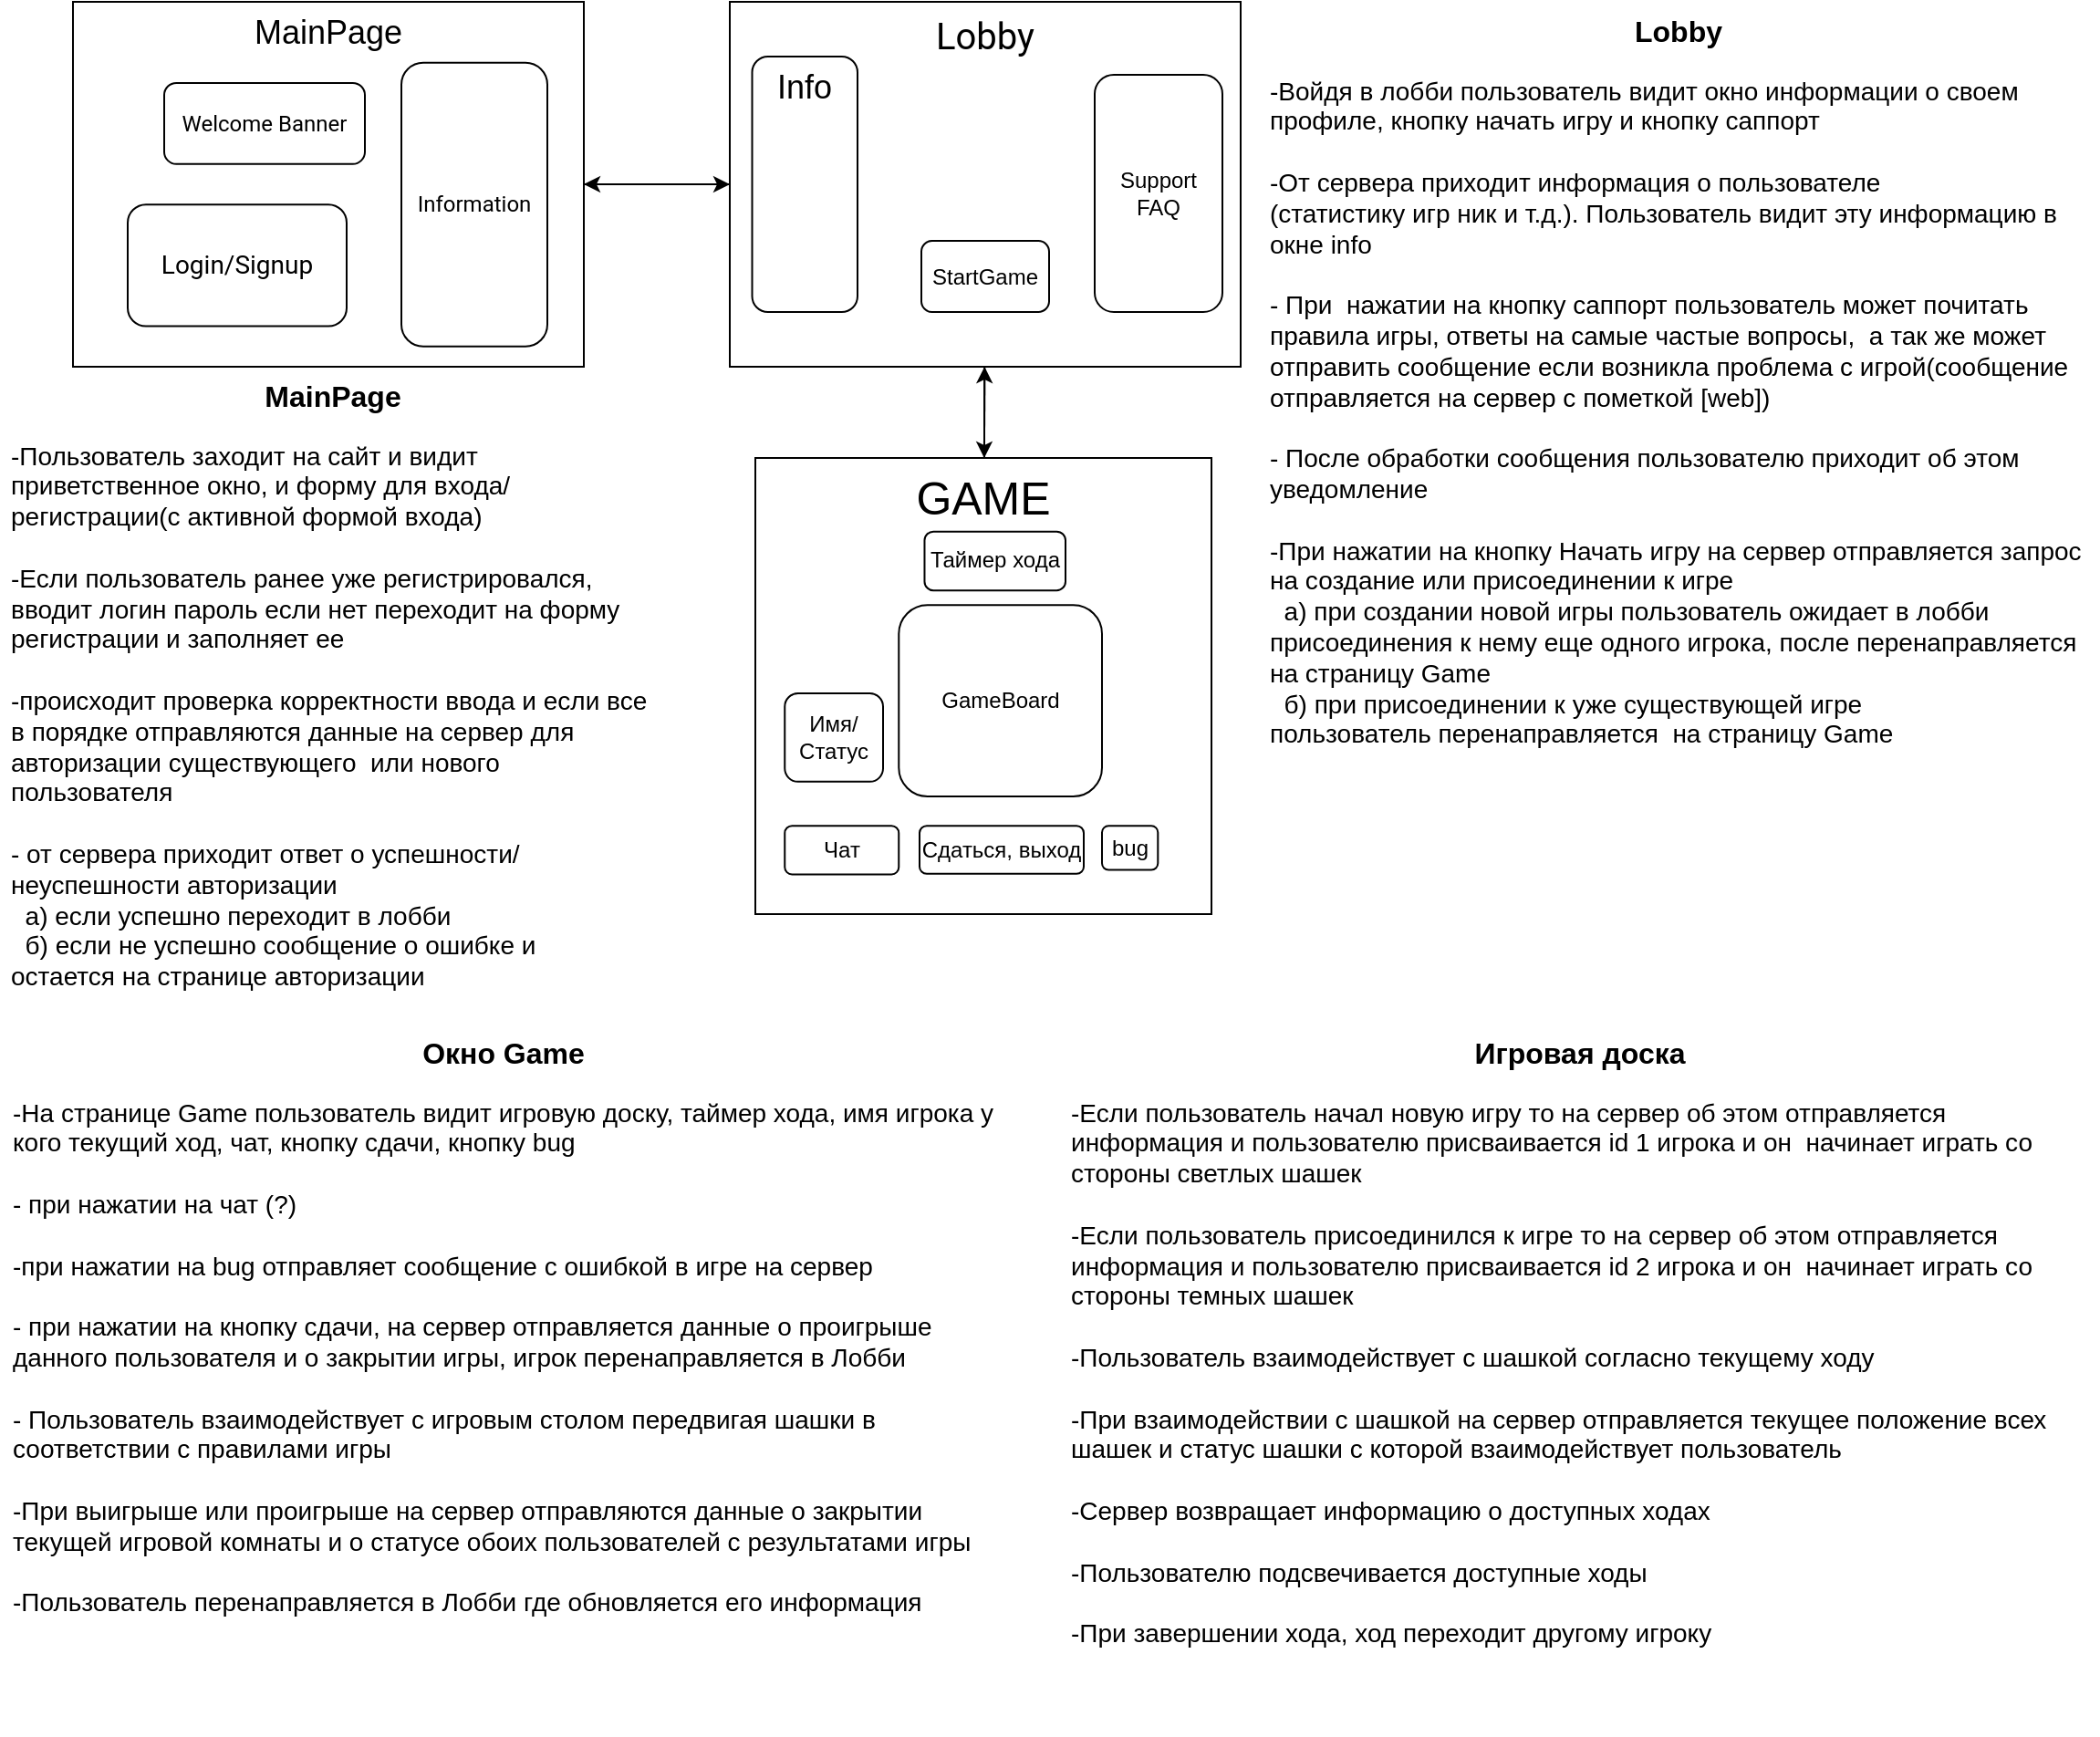 <mxfile version="24.2.3" type="github">
  <diagram name="Страница — 1" id="iXLhNjQU6RTocYc2TxfD">
    <mxGraphModel dx="2123" dy="1168" grid="1" gridSize="10" guides="1" tooltips="1" connect="1" arrows="1" fold="1" page="1" pageScale="1" pageWidth="827" pageHeight="1169" math="0" shadow="0">
      <root>
        <mxCell id="0" />
        <mxCell id="1" parent="0" />
        <mxCell id="qr8oWwxXvFvyaeT3T7vS-1" value="MainPage" style="rounded=0;whiteSpace=wrap;html=1;verticalAlign=top;fontSize=18;container=1;" parent="1" vertex="1">
          <mxGeometry x="40" y="40" width="280" height="200" as="geometry">
            <mxRectangle x="40" y="40" width="120" height="40" as="alternateBounds" />
          </mxGeometry>
        </mxCell>
        <mxCell id="qr8oWwxXvFvyaeT3T7vS-4" value="&lt;span style=&quot;box-sizing: inherit; font-family: Roboto, -apple-system, &amp;quot;apple color emoji&amp;quot;, BlinkMacSystemFont, &amp;quot;Segoe UI&amp;quot;, Roboto, Oxygen-Sans, Ubuntu, Cantarell, &amp;quot;Helvetica Neue&amp;quot;, sans-serif; font-size: 14px; text-align: start; white-space-collapse: preserve; background-color: rgb(255, 255, 255);&quot;&gt;Login/Signup&lt;/span&gt;" style="rounded=1;whiteSpace=wrap;html=1;" parent="qr8oWwxXvFvyaeT3T7vS-1" vertex="1">
          <mxGeometry x="30" y="111.111" width="120" height="66.667" as="geometry" />
        </mxCell>
        <mxCell id="qr8oWwxXvFvyaeT3T7vS-2" value="&lt;span style=&quot;box-sizing: inherit; font-family: Roboto, -apple-system, &amp;quot;apple color emoji&amp;quot;, BlinkMacSystemFont, &amp;quot;Segoe UI&amp;quot;, Roboto, Oxygen-Sans, Ubuntu, Cantarell, &amp;quot;Helvetica Neue&amp;quot;, sans-serif; font-size: 12px; text-align: start; white-space-collapse: preserve; background-color: rgb(255, 255, 255);&quot;&gt;Welcome Banner&lt;/span&gt;" style="rounded=1;whiteSpace=wrap;html=1;fontSize=12;" parent="qr8oWwxXvFvyaeT3T7vS-1" vertex="1">
          <mxGeometry x="50" y="44.444" width="110" height="44.444" as="geometry" />
        </mxCell>
        <mxCell id="qr8oWwxXvFvyaeT3T7vS-3" value="&lt;span style=&quot;box-sizing: inherit; font-family: Roboto, -apple-system, &amp;quot;apple color emoji&amp;quot;, BlinkMacSystemFont, &amp;quot;Segoe UI&amp;quot;, Roboto, Oxygen-Sans, Ubuntu, Cantarell, &amp;quot;Helvetica Neue&amp;quot;, sans-serif; text-align: start; white-space-collapse: preserve; background-color: rgb(255, 255, 255);&quot;&gt;Information&lt;/span&gt;" style="rounded=1;whiteSpace=wrap;html=1;" parent="qr8oWwxXvFvyaeT3T7vS-1" vertex="1">
          <mxGeometry x="180" y="33.333" width="80" height="155.556" as="geometry" />
        </mxCell>
        <mxCell id="qr8oWwxXvFvyaeT3T7vS-5" value="&lt;span style=&quot;box-sizing: inherit; font-family: Roboto, -apple-system, &amp;quot;apple color emoji&amp;quot;, BlinkMacSystemFont, &amp;quot;Segoe UI&amp;quot;, Roboto, Oxygen-Sans, Ubuntu, Cantarell, &amp;quot;Helvetica Neue&amp;quot;, sans-serif; font-size: 20px; text-align: start; white-space-collapse: preserve; background-color: rgb(255, 255, 255);&quot;&gt;Lobby&lt;/span&gt;" style="rounded=0;whiteSpace=wrap;html=1;verticalAlign=top;container=1;fontSize=20;" parent="1" vertex="1">
          <mxGeometry x="400" y="40" width="280" height="200" as="geometry" />
        </mxCell>
        <mxCell id="qr8oWwxXvFvyaeT3T7vS-6" value="StartGame" style="rounded=1;whiteSpace=wrap;html=1;" parent="qr8oWwxXvFvyaeT3T7vS-5" vertex="1">
          <mxGeometry x="105" y="131" width="70" height="39" as="geometry" />
        </mxCell>
        <mxCell id="qr8oWwxXvFvyaeT3T7vS-7" value="Info" style="rounded=1;whiteSpace=wrap;html=1;verticalAlign=top;fontSize=18;" parent="qr8oWwxXvFvyaeT3T7vS-5" vertex="1">
          <mxGeometry x="12.25" y="30" width="57.75" height="140" as="geometry" />
        </mxCell>
        <mxCell id="qr8oWwxXvFvyaeT3T7vS-8" value="Support&lt;div&gt;FAQ&lt;/div&gt;" style="rounded=1;whiteSpace=wrap;html=1;" parent="qr8oWwxXvFvyaeT3T7vS-5" vertex="1">
          <mxGeometry x="200" y="40" width="70" height="130" as="geometry" />
        </mxCell>
        <mxCell id="qr8oWwxXvFvyaeT3T7vS-9" value="" style="endArrow=classic;html=1;rounded=0;" parent="1" source="qr8oWwxXvFvyaeT3T7vS-1" target="qr8oWwxXvFvyaeT3T7vS-5" edge="1">
          <mxGeometry width="50" height="50" relative="1" as="geometry">
            <mxPoint x="390" y="420" as="sourcePoint" />
            <mxPoint x="440" y="370" as="targetPoint" />
          </mxGeometry>
        </mxCell>
        <mxCell id="qr8oWwxXvFvyaeT3T7vS-10" value="GAME" style="rounded=0;whiteSpace=wrap;html=1;verticalAlign=top;fontSize=25;container=1;" parent="1" vertex="1">
          <mxGeometry x="414" y="290" width="250" height="250" as="geometry" />
        </mxCell>
        <mxCell id="qr8oWwxXvFvyaeT3T7vS-11" value="GameBoard" style="rounded=1;whiteSpace=wrap;html=1;" parent="qr8oWwxXvFvyaeT3T7vS-10" vertex="1">
          <mxGeometry x="78.64" y="80.65" width="111.36" height="104.84" as="geometry" />
        </mxCell>
        <mxCell id="qr8oWwxXvFvyaeT3T7vS-12" value="Сдаться, выход" style="rounded=1;whiteSpace=wrap;html=1;" parent="qr8oWwxXvFvyaeT3T7vS-10" vertex="1">
          <mxGeometry x="90" y="201.61" width="90" height="26.32" as="geometry" />
        </mxCell>
        <mxCell id="qr8oWwxXvFvyaeT3T7vS-13" value="Чат" style="rounded=1;whiteSpace=wrap;html=1;" parent="qr8oWwxXvFvyaeT3T7vS-10" vertex="1">
          <mxGeometry x="16.13" y="201.613" width="62.5" height="26.613" as="geometry" />
        </mxCell>
        <mxCell id="qr8oWwxXvFvyaeT3T7vS-14" value="Таймер хода" style="rounded=1;whiteSpace=wrap;html=1;" parent="qr8oWwxXvFvyaeT3T7vS-10" vertex="1">
          <mxGeometry x="92.74" y="40.32" width="77.26" height="32.26" as="geometry" />
        </mxCell>
        <mxCell id="qr8oWwxXvFvyaeT3T7vS-15" value="Имя/Статус" style="rounded=1;whiteSpace=wrap;html=1;" parent="qr8oWwxXvFvyaeT3T7vS-10" vertex="1">
          <mxGeometry x="16.13" y="129.03" width="53.87" height="48.39" as="geometry" />
        </mxCell>
        <mxCell id="qr8oWwxXvFvyaeT3T7vS-16" value="bug" style="rounded=1;whiteSpace=wrap;html=1;" parent="qr8oWwxXvFvyaeT3T7vS-10" vertex="1">
          <mxGeometry x="190" y="201.61" width="30.65" height="24.19" as="geometry" />
        </mxCell>
        <mxCell id="qr8oWwxXvFvyaeT3T7vS-17" value="" style="endArrow=classic;html=1;rounded=0;" parent="1" source="qr8oWwxXvFvyaeT3T7vS-5" target="qr8oWwxXvFvyaeT3T7vS-10" edge="1">
          <mxGeometry width="50" height="50" relative="1" as="geometry">
            <mxPoint x="300" y="420" as="sourcePoint" />
            <mxPoint x="350" y="370" as="targetPoint" />
          </mxGeometry>
        </mxCell>
        <mxCell id="qr8oWwxXvFvyaeT3T7vS-18" value="" style="endArrow=classic;html=1;rounded=0;" parent="1" source="qr8oWwxXvFvyaeT3T7vS-10" target="qr8oWwxXvFvyaeT3T7vS-5" edge="1">
          <mxGeometry width="50" height="50" relative="1" as="geometry">
            <mxPoint x="410" y="450" as="sourcePoint" />
            <mxPoint x="460" y="400" as="targetPoint" />
          </mxGeometry>
        </mxCell>
        <mxCell id="qr8oWwxXvFvyaeT3T7vS-19" value="" style="endArrow=classic;html=1;rounded=0;" parent="1" source="qr8oWwxXvFvyaeT3T7vS-5" target="qr8oWwxXvFvyaeT3T7vS-1" edge="1">
          <mxGeometry width="50" height="50" relative="1" as="geometry">
            <mxPoint x="400" y="210" as="sourcePoint" />
            <mxPoint x="450" y="160" as="targetPoint" />
          </mxGeometry>
        </mxCell>
        <mxCell id="CCopDlIVsvVGfpgUmf2R-1" value="&lt;div style=&quot;padding-left: 5px;&quot;&gt;&lt;span style=&quot;background-color: initial;&quot;&gt;&lt;b&gt;&lt;font style=&quot;font-size: 16px;&quot;&gt;MainPage&lt;/font&gt;&lt;/b&gt;&lt;/span&gt;&lt;/div&gt;&lt;div style=&quot;text-align: left; padding-left: 5px;&quot;&gt;&lt;span style=&quot;background-color: initial;&quot;&gt;&lt;br&gt;&lt;/span&gt;&lt;/div&gt;&lt;div style=&quot;text-align: left; padding-left: 5px; font-size: 14px;&quot;&gt;&lt;font style=&quot;font-size: 14px;&quot;&gt;&lt;span style=&quot;background-color: initial;&quot;&gt;-Пользователь заходит на сайт и видит приветственное окно, и форму для входа/регистрации(с активной формой входа)&lt;/span&gt;&lt;br&gt;&lt;/font&gt;&lt;/div&gt;&lt;div style=&quot;text-align: left; padding-left: 5px; font-size: 14px;&quot;&gt;&lt;font style=&quot;font-size: 14px;&quot;&gt;&lt;span style=&quot;background-color: initial;&quot;&gt;&lt;br&gt;&lt;/span&gt;&lt;/font&gt;&lt;/div&gt;&lt;div style=&quot;text-align: left; padding-left: 5px; font-size: 14px;&quot;&gt;&lt;font style=&quot;font-size: 14px;&quot;&gt;&lt;span style=&quot;background-color: initial;&quot;&gt;-Если пользователь ранее уже регистрировался, вводит логин пароль если нет переходит на форму регистрации и заполняет ее&lt;/span&gt;&lt;br&gt;&lt;/font&gt;&lt;/div&gt;&lt;div style=&quot;text-align: left; padding-left: 5px; font-size: 14px;&quot;&gt;&lt;span style=&quot;background-color: initial;&quot;&gt;&lt;font style=&quot;font-size: 14px;&quot;&gt;&lt;br&gt;&lt;/font&gt;&lt;/span&gt;&lt;/div&gt;&lt;div style=&quot;text-align: left; padding-left: 5px; font-size: 14px;&quot;&gt;&lt;span style=&quot;background-color: initial;&quot;&gt;&lt;font style=&quot;font-size: 14px;&quot;&gt;-происходит проверка корректности ввода и если все в порядке отправляются данные на сервер для авторизации существующего&amp;nbsp; или нового пользователя&lt;/font&gt;&lt;/span&gt;&lt;/div&gt;&lt;div style=&quot;text-align: left; padding-left: 5px; font-size: 14px;&quot;&gt;&lt;span style=&quot;background-color: initial;&quot;&gt;&lt;font style=&quot;font-size: 14px;&quot;&gt;&lt;br&gt;&lt;/font&gt;&lt;/span&gt;&lt;/div&gt;&lt;div style=&quot;text-align: left; padding-left: 5px; font-size: 14px;&quot;&gt;&lt;span style=&quot;background-color: initial;&quot;&gt;&lt;font style=&quot;font-size: 14px;&quot;&gt;- от сервера приходит ответ о успешности/неуспешности авторизации&lt;/font&gt;&lt;/span&gt;&lt;/div&gt;&lt;div style=&quot;text-align: left; padding-left: 5px; font-size: 14px;&quot;&gt;&lt;span style=&quot;background-color: initial;&quot;&gt;&lt;font style=&quot;font-size: 14px;&quot;&gt;&amp;nbsp; а) если успешно переходит в лобби&lt;/font&gt;&lt;/span&gt;&lt;/div&gt;&lt;div style=&quot;text-align: left; padding-left: 5px; padding-right: 5px; font-size: 14px;&quot;&gt;&lt;span style=&quot;background-color: initial;&quot;&gt;&lt;font style=&quot;font-size: 14px;&quot;&gt;&lt;font style=&quot;font-size: 14px;&quot;&gt;&amp;nbsp; б) если не успешно сообщение о ошибке и остается на странице авторизации&lt;/font&gt;&lt;i style=&quot;&quot;&gt;&amp;nbsp;&lt;/i&gt;&amp;nbsp;&lt;/font&gt;&lt;/span&gt;&lt;/div&gt;" style="text;html=1;align=center;verticalAlign=top;whiteSpace=wrap;rounded=0;" vertex="1" parent="1">
          <mxGeometry y="240" width="360" height="350" as="geometry" />
        </mxCell>
        <mxCell id="CCopDlIVsvVGfpgUmf2R-2" value="&lt;font size=&quot;1&quot; style=&quot;&quot;&gt;&lt;b style=&quot;font-size: 16px;&quot;&gt;Lobby&lt;/b&gt;&lt;/font&gt;&lt;div&gt;&lt;font style=&quot;font-size: 12px;&quot;&gt;&lt;br&gt;&lt;/font&gt;&lt;/div&gt;&lt;div style=&quot;text-align: left; padding-right: 5px; padding-left: 5px; font-size: 14px;&quot;&gt;&lt;font style=&quot;font-size: 14px;&quot;&gt;-Войдя в лобби пользователь видит окно информации о своем профиле, кнопку начать игру и кнопку саппорт&amp;nbsp;&lt;/font&gt;&lt;/div&gt;&lt;div style=&quot;text-align: left; padding-right: 5px; padding-left: 5px; font-size: 14px;&quot;&gt;&lt;font style=&quot;font-size: 14px;&quot;&gt;&lt;br&gt;&lt;/font&gt;&lt;/div&gt;&lt;div style=&quot;text-align: left; padding-right: 5px; padding-left: 5px; font-size: 14px;&quot;&gt;&lt;font style=&quot;font-size: 14px;&quot;&gt;-От сервера приходит информация о пользователе&amp;nbsp;&lt;/font&gt;&lt;/div&gt;&lt;div style=&quot;text-align: left; padding-right: 5px; padding-left: 5px; font-size: 14px;&quot;&gt;&lt;font style=&quot;font-size: 14px;&quot;&gt;(статистику игр ник и т.д.). Пользователь видит эту информацию в окне info&lt;/font&gt;&lt;/div&gt;&lt;div style=&quot;text-align: left; padding-right: 5px; padding-left: 5px; font-size: 14px;&quot;&gt;&lt;font style=&quot;font-size: 14px;&quot;&gt;&lt;br&gt;&lt;/font&gt;&lt;/div&gt;&lt;div style=&quot;text-align: left; padding-right: 5px; padding-left: 5px; font-size: 14px;&quot;&gt;&lt;font style=&quot;font-size: 14px;&quot;&gt;- При&amp;nbsp; нажатии на кнопку саппорт пользователь может почитать правила игры, ответы на самые частые вопросы,&amp;nbsp; а так же может отправить сообщение если возникла проблема с игрой(сообщение отправляется на сервер с пометкой [web])&lt;/font&gt;&lt;/div&gt;&lt;div style=&quot;text-align: left; padding-right: 5px; padding-left: 5px; font-size: 14px;&quot;&gt;&lt;font style=&quot;font-size: 14px;&quot;&gt;&lt;br&gt;&lt;/font&gt;&lt;/div&gt;&lt;div style=&quot;text-align: left; padding-right: 5px; padding-left: 5px; font-size: 14px;&quot;&gt;&lt;font style=&quot;font-size: 14px;&quot;&gt;- После обработки сообщения пользователю приходит об этом уведомление&lt;/font&gt;&lt;/div&gt;&lt;div style=&quot;text-align: left; padding-right: 5px; padding-left: 5px; font-size: 14px;&quot;&gt;&lt;font style=&quot;font-size: 14px;&quot;&gt;&lt;br&gt;&lt;/font&gt;&lt;/div&gt;&lt;div style=&quot;text-align: left; padding-right: 5px; padding-left: 5px; font-size: 14px;&quot;&gt;&lt;font style=&quot;font-size: 14px;&quot;&gt;-При нажатии на кнопку Начать игру на сервер отправляется запрос на создание или присоединении к игре&lt;/font&gt;&lt;/div&gt;&lt;div style=&quot;text-align: left; padding-right: 5px; padding-left: 5px; font-size: 14px;&quot;&gt;&lt;font style=&quot;font-size: 14px;&quot;&gt;&amp;nbsp; а) при создании новой игры пользователь ожидает в лобби присоединения к нему еще одного игрока, после перенаправляется на страницу Game&lt;/font&gt;&lt;/div&gt;&lt;div style=&quot;text-align: left; padding-right: 5px; padding-left: 5px; font-size: 14px;&quot;&gt;&lt;font style=&quot;font-size: 14px;&quot;&gt;&amp;nbsp; б) при присоединении к уже существующей игре пользователь&amp;nbsp;&lt;span style=&quot;background-color: initial;&quot;&gt;перенаправляется&lt;/span&gt;&lt;span style=&quot;background-color: initial;&quot;&gt;&amp;nbsp;&amp;nbsp;&lt;/span&gt;&lt;span style=&quot;background-color: initial;&quot;&gt;на страницу Game&lt;/span&gt;&lt;/font&gt;&lt;/div&gt;" style="text;html=1;align=center;verticalAlign=top;whiteSpace=wrap;rounded=0;" vertex="1" parent="1">
          <mxGeometry x="690" y="40" width="460" height="420" as="geometry" />
        </mxCell>
        <mxCell id="CCopDlIVsvVGfpgUmf2R-3" value="&lt;div style=&quot;text-align: center;&quot;&gt;&lt;span style=&quot;background-color: initial;&quot;&gt;&lt;b&gt;&lt;font style=&quot;font-size: 16px;&quot;&gt;Окно Game&lt;/font&gt;&lt;/b&gt;&lt;/span&gt;&lt;/div&gt;&lt;div style=&quot;text-align: center;&quot;&gt;&lt;span style=&quot;background-color: initial;&quot;&gt;&lt;br&gt;&lt;/span&gt;&lt;/div&gt;&lt;div style=&quot;padding-right: 5px; padding-left: 5px; font-size: 14px;&quot;&gt;&lt;font style=&quot;font-size: 14px;&quot;&gt;-На странице Game пользователь видит игровую доску, таймер хода, имя игрока у кого текущий ход, чат, кнопку сдачи, кнопку bug&lt;/font&gt;&lt;/div&gt;&lt;div style=&quot;padding-right: 5px; padding-left: 5px; font-size: 14px;&quot;&gt;&lt;font style=&quot;font-size: 14px;&quot;&gt;&lt;br&gt;&lt;/font&gt;&lt;/div&gt;&lt;div style=&quot;padding-right: 5px; padding-left: 5px; font-size: 14px;&quot;&gt;&lt;font style=&quot;font-size: 14px;&quot;&gt;- при нажатии на чат (?)&lt;/font&gt;&lt;/div&gt;&lt;div style=&quot;padding-right: 5px; padding-left: 5px; font-size: 14px;&quot;&gt;&lt;font style=&quot;font-size: 14px;&quot;&gt;&lt;br&gt;&lt;/font&gt;&lt;/div&gt;&lt;div style=&quot;padding-right: 5px; padding-left: 5px; font-size: 14px;&quot;&gt;&lt;font style=&quot;font-size: 14px;&quot;&gt;-при нажатии на bug отправляет сообщение с ошибкой в игре на сервер&lt;/font&gt;&lt;/div&gt;&lt;div style=&quot;padding-right: 5px; padding-left: 5px; font-size: 14px;&quot;&gt;&lt;font style=&quot;font-size: 14px;&quot;&gt;&lt;br&gt;&lt;/font&gt;&lt;/div&gt;&lt;div style=&quot;padding-right: 5px; padding-left: 5px; font-size: 14px;&quot;&gt;&lt;font style=&quot;font-size: 14px;&quot;&gt;- при нажатии на кнопку сдачи, на сервер отправляется данные о проигрыше данного пользователя и о закрытии игры, игрок перенаправляется в Лобби&lt;/font&gt;&lt;/div&gt;&lt;div style=&quot;padding-right: 5px; padding-left: 5px; font-size: 14px;&quot;&gt;&lt;font style=&quot;font-size: 14px;&quot;&gt;&lt;br&gt;&lt;/font&gt;&lt;/div&gt;&lt;div style=&quot;padding-right: 5px; padding-left: 5px; font-size: 14px;&quot;&gt;&lt;font style=&quot;font-size: 14px;&quot;&gt;- Пользователь взаимодействует с игровым столом передвигая шашки в соответствии с правилами игры&lt;/font&gt;&lt;/div&gt;&lt;div style=&quot;padding-right: 5px; padding-left: 5px; font-size: 14px;&quot;&gt;&lt;font style=&quot;font-size: 14px;&quot;&gt;&lt;br&gt;&lt;/font&gt;&lt;/div&gt;&lt;div style=&quot;padding-right: 5px; padding-left: 5px; font-size: 14px;&quot;&gt;&lt;font style=&quot;font-size: 14px;&quot;&gt;-При выигрыше или проигрыше на сервер отправляются данные о закрытии текущей игровой комнаты и о статусе обоих пользователей с результатами игры&lt;/font&gt;&lt;/div&gt;&lt;div style=&quot;padding-right: 5px; padding-left: 5px; font-size: 14px;&quot;&gt;&lt;font style=&quot;font-size: 14px;&quot;&gt;&amp;nbsp;&lt;/font&gt;&lt;/div&gt;&lt;div style=&quot;padding-right: 5px; padding-left: 5px; font-size: 14px;&quot;&gt;&lt;font style=&quot;font-size: 14px;&quot;&gt;-Пользователь перенаправляется в Лобби где обновляется его информация&amp;nbsp; &amp;nbsp;&lt;/font&gt;&lt;/div&gt;" style="text;html=1;align=left;verticalAlign=top;whiteSpace=wrap;rounded=0;" vertex="1" parent="1">
          <mxGeometry y="600" width="550" height="390" as="geometry" />
        </mxCell>
        <mxCell id="CCopDlIVsvVGfpgUmf2R-4" value="&lt;div style=&quot;text-align: center;&quot;&gt;&lt;b style=&quot;background-color: initial;&quot;&gt;&lt;font style=&quot;font-size: 16px;&quot;&gt;Игровая доска&lt;/font&gt;&lt;/b&gt;&lt;/div&gt;&lt;div&gt;&lt;br&gt;&lt;/div&gt;&lt;div style=&quot;padding-right: 5px; padding-left: 5px; font-size: 14px;&quot;&gt;&lt;font style=&quot;font-size: 14px;&quot;&gt;-Если пользователь начал новую игру то на сервер об этом отправляется информация и пользователю присваивается id 1 игрока и он&amp;nbsp; начинает играть со стороны светлых шашек&lt;br&gt;&lt;/font&gt;&lt;/div&gt;&lt;div style=&quot;padding-right: 5px; padding-left: 5px; font-size: 14px;&quot;&gt;&lt;font style=&quot;font-size: 14px;&quot;&gt;&lt;br&gt;&lt;/font&gt;&lt;/div&gt;&lt;div style=&quot;padding-right: 5px; padding-left: 5px; font-size: 14px;&quot;&gt;&lt;font style=&quot;font-size: 14px;&quot;&gt;-Если пользователь присоединился к игре то на сервер об этом отправляется информация и пользователю присваивается id 2 игрока и он&amp;nbsp; начинает играть со стороны темных шашек&lt;/font&gt;&lt;/div&gt;&lt;div style=&quot;padding-right: 5px; padding-left: 5px; font-size: 14px;&quot;&gt;&lt;font style=&quot;font-size: 14px;&quot;&gt;&lt;br&gt;&lt;/font&gt;&lt;/div&gt;&lt;div style=&quot;padding-right: 5px; padding-left: 5px; font-size: 14px;&quot;&gt;&lt;font style=&quot;font-size: 14px;&quot;&gt;-Пользователь взаимодействует с шашкой согласно текущему ходу&lt;/font&gt;&lt;/div&gt;&lt;div style=&quot;padding-right: 5px; padding-left: 5px; font-size: 14px;&quot;&gt;&lt;font style=&quot;font-size: 14px;&quot;&gt;&lt;br&gt;&lt;/font&gt;&lt;/div&gt;&lt;div style=&quot;padding-right: 5px; padding-left: 5px; font-size: 14px;&quot;&gt;&lt;font style=&quot;font-size: 14px;&quot;&gt;-При взаимодействии с шашкой на сервер отправляется текущее положение всех шашек и статус шашки с которой взаимодействует пользователь&lt;/font&gt;&lt;/div&gt;&lt;div style=&quot;padding-right: 5px; padding-left: 5px; font-size: 14px;&quot;&gt;&lt;font style=&quot;font-size: 14px;&quot;&gt;&lt;br&gt;&lt;/font&gt;&lt;/div&gt;&lt;div style=&quot;padding-right: 5px; padding-left: 5px; font-size: 14px;&quot;&gt;&lt;font style=&quot;font-size: 14px;&quot;&gt;-Сервер возвращает информацию о доступных ходах&lt;/font&gt;&lt;/div&gt;&lt;div style=&quot;padding-right: 5px; padding-left: 5px; font-size: 14px;&quot;&gt;&lt;font style=&quot;font-size: 14px;&quot;&gt;&lt;br&gt;&lt;/font&gt;&lt;/div&gt;&lt;div style=&quot;padding-right: 5px; padding-left: 5px; font-size: 14px;&quot;&gt;&lt;font style=&quot;font-size: 14px;&quot;&gt;-Пользователю подсвечивается доступные ходы&lt;/font&gt;&lt;/div&gt;&lt;div style=&quot;padding-right: 5px; padding-left: 5px; font-size: 14px;&quot;&gt;&lt;font style=&quot;font-size: 14px;&quot;&gt;&lt;br&gt;&lt;/font&gt;&lt;/div&gt;&lt;div style=&quot;padding-right: 5px; padding-left: 5px; font-size: 14px;&quot;&gt;&lt;font style=&quot;font-size: 14px;&quot;&gt;-При завершении хода, ход переходит другому игроку&lt;/font&gt;&lt;/div&gt;&lt;div style=&quot;padding-right: 5px; padding-left: 5px;&quot;&gt;&amp;nbsp;&amp;nbsp;&lt;/div&gt;&lt;div style=&quot;padding-right: 5px; padding-left: 5px;&quot;&gt;&amp;nbsp;&lt;/div&gt;" style="text;html=1;align=left;verticalAlign=top;whiteSpace=wrap;rounded=0;" vertex="1" parent="1">
          <mxGeometry x="580" y="600" width="570" height="380" as="geometry" />
        </mxCell>
      </root>
    </mxGraphModel>
  </diagram>
</mxfile>

